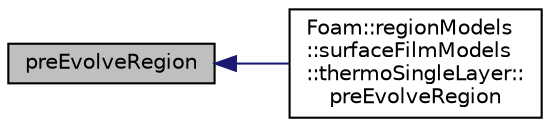digraph "preEvolveRegion"
{
  bgcolor="transparent";
  edge [fontname="Helvetica",fontsize="10",labelfontname="Helvetica",labelfontsize="10"];
  node [fontname="Helvetica",fontsize="10",shape=record];
  rankdir="LR";
  Node1 [label="preEvolveRegion",height=0.2,width=0.4,color="black", fillcolor="grey75", style="filled", fontcolor="black"];
  Node1 -> Node2 [dir="back",color="midnightblue",fontsize="10",style="solid",fontname="Helvetica"];
  Node2 [label="Foam::regionModels\l::surfaceFilmModels\l::thermoSingleLayer::\lpreEvolveRegion",height=0.2,width=0.4,color="black",URL="$a02674.html#a97f68fddfa332c08747b539aa08b04f0",tooltip="Pre-evolve film hook. "];
}
